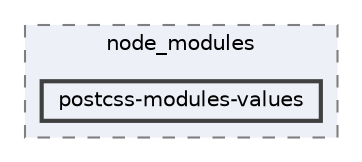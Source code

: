digraph "pkiclassroomrescheduler/src/main/frontend/node_modules/postcss-modules-values"
{
 // LATEX_PDF_SIZE
  bgcolor="transparent";
  edge [fontname=Helvetica,fontsize=10,labelfontname=Helvetica,labelfontsize=10];
  node [fontname=Helvetica,fontsize=10,shape=box,height=0.2,width=0.4];
  compound=true
  subgraph clusterdir_72953eda66ccb3a2722c28e1c3e6c23b {
    graph [ bgcolor="#edf0f7", pencolor="grey50", label="node_modules", fontname=Helvetica,fontsize=10 style="filled,dashed", URL="dir_72953eda66ccb3a2722c28e1c3e6c23b.html",tooltip=""]
  dir_a84dc086bfab7cdb21a0c338682992ae [label="postcss-modules-values", fillcolor="#edf0f7", color="grey25", style="filled,bold", URL="dir_a84dc086bfab7cdb21a0c338682992ae.html",tooltip=""];
  }
}
